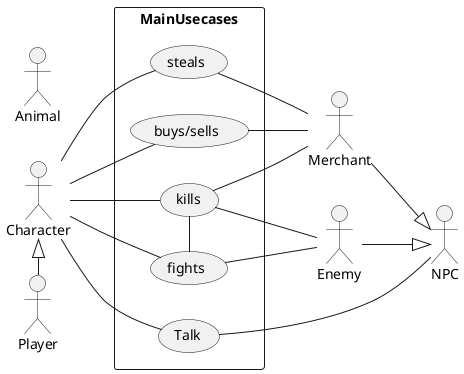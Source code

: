 @startuml
left to right direction
skinparam packageStyle rectangle
actor Player
actor Character
actor Merchant
actor NPC
actor Animal
actor Enemy

Player -left-|> Character
Merchant --|> NPC
Enemy --|> NPC

rectangle MainUsecases{
    Character -- (Talk)
    (Talk) -- NPC
    Character -- (buys/sells)
    (buys/sells) - Merchant

    Character -- (steals)
    (steals) -- Merchant

    Character -- (fights)
    (fights) -- Enemy
    (fights) -left- (kills)

    Character -- (kills)    
    (kills) -- Enemy
    (kills) -- Merchant
}
@enduml